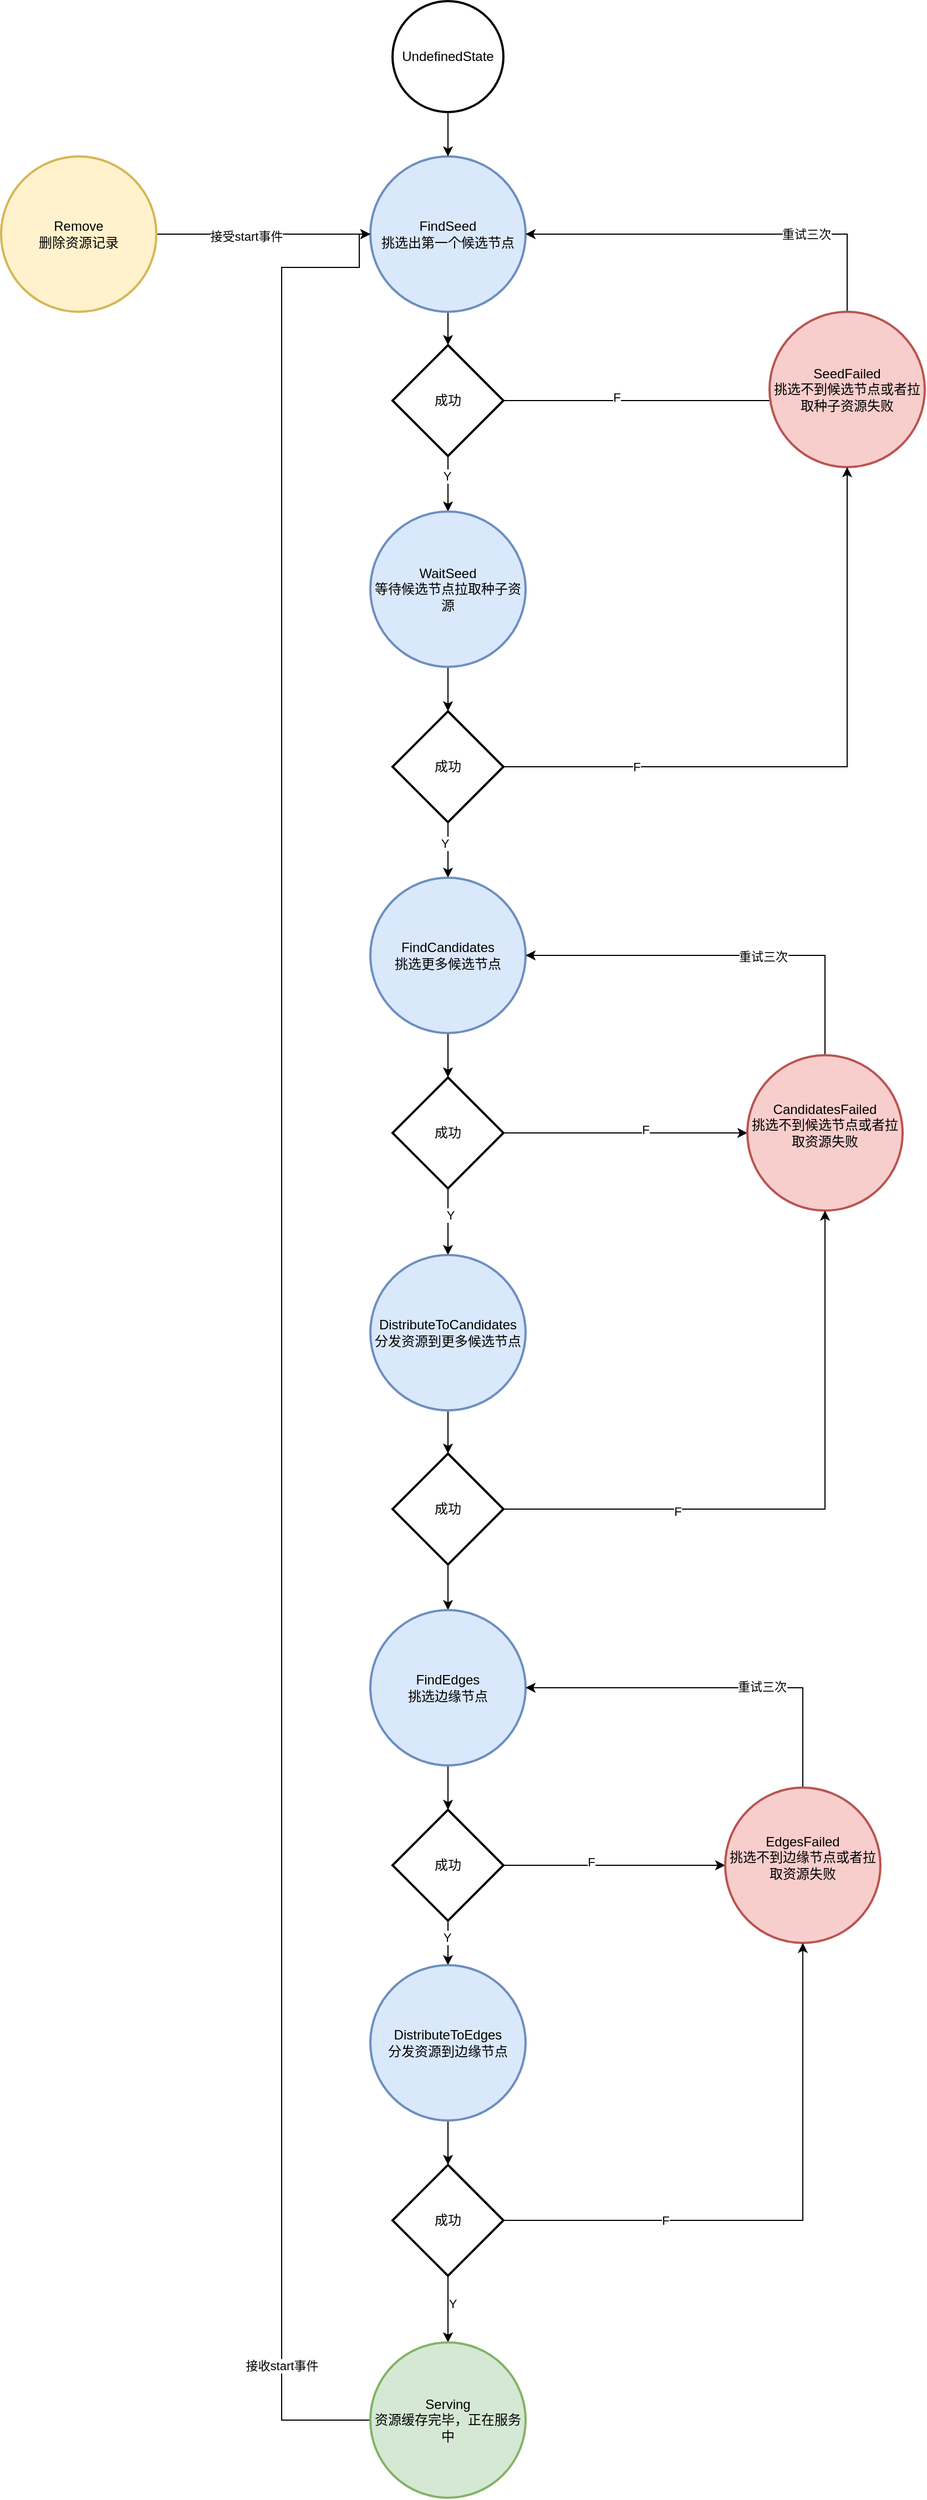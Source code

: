 <mxfile version="21.1.1" type="github">
  <diagram name="第 1 页" id="QHH_X7q2ztNWC-sLg0Y3">
    <mxGraphModel dx="2120" dy="1902" grid="1" gridSize="10" guides="1" tooltips="1" connect="1" arrows="1" fold="1" page="1" pageScale="1" pageWidth="827" pageHeight="1169" math="0" shadow="0">
      <root>
        <mxCell id="0" />
        <mxCell id="1" parent="0" />
        <mxCell id="dh0dQZZecO0bPqkRILVr-4" style="edgeStyle=orthogonalEdgeStyle;rounded=0;orthogonalLoop=1;jettySize=auto;html=1;exitX=0.5;exitY=1;exitDx=0;exitDy=0;exitPerimeter=0;entryX=0.5;entryY=0;entryDx=0;entryDy=0;entryPerimeter=0;" edge="1" parent="1" source="S5eZa1ermERS1K-_M2My-1" target="dh0dQZZecO0bPqkRILVr-3">
          <mxGeometry relative="1" as="geometry" />
        </mxCell>
        <mxCell id="S5eZa1ermERS1K-_M2My-1" value="FindSeed&lt;br&gt;挑选出第一个候选节点" style="strokeWidth=2;html=1;shape=mxgraph.flowchart.start_2;whiteSpace=wrap;fillColor=#dae8fc;strokeColor=#6c8ebf;" parent="1" vertex="1">
          <mxGeometry x="-220" y="-100" width="140" height="140" as="geometry" />
        </mxCell>
        <mxCell id="dh0dQZZecO0bPqkRILVr-2" style="edgeStyle=orthogonalEdgeStyle;rounded=0;orthogonalLoop=1;jettySize=auto;html=1;" edge="1" parent="1" source="dh0dQZZecO0bPqkRILVr-1" target="S5eZa1ermERS1K-_M2My-1">
          <mxGeometry relative="1" as="geometry" />
        </mxCell>
        <mxCell id="dh0dQZZecO0bPqkRILVr-1" value="UndefinedState" style="strokeWidth=2;html=1;shape=mxgraph.flowchart.start_2;whiteSpace=wrap;" vertex="1" parent="1">
          <mxGeometry x="-200" y="-240" width="100" height="100" as="geometry" />
        </mxCell>
        <mxCell id="dh0dQZZecO0bPqkRILVr-8" style="edgeStyle=orthogonalEdgeStyle;rounded=0;orthogonalLoop=1;jettySize=auto;html=1;exitX=1;exitY=0.5;exitDx=0;exitDy=0;exitPerimeter=0;entryX=0.071;entryY=0.571;entryDx=0;entryDy=0;entryPerimeter=0;" edge="1" parent="1" source="dh0dQZZecO0bPqkRILVr-3" target="dh0dQZZecO0bPqkRILVr-7">
          <mxGeometry relative="1" as="geometry" />
        </mxCell>
        <mxCell id="dh0dQZZecO0bPqkRILVr-9" value="F" style="edgeLabel;html=1;align=center;verticalAlign=middle;resizable=0;points=[];" vertex="1" connectable="0" parent="dh0dQZZecO0bPqkRILVr-8">
          <mxGeometry x="-0.154" y="3" relative="1" as="geometry">
            <mxPoint x="-4" as="offset" />
          </mxGeometry>
        </mxCell>
        <mxCell id="dh0dQZZecO0bPqkRILVr-13" style="edgeStyle=orthogonalEdgeStyle;rounded=0;orthogonalLoop=1;jettySize=auto;html=1;exitX=0.5;exitY=1;exitDx=0;exitDy=0;exitPerimeter=0;" edge="1" parent="1" source="dh0dQZZecO0bPqkRILVr-3" target="dh0dQZZecO0bPqkRILVr-12">
          <mxGeometry relative="1" as="geometry" />
        </mxCell>
        <mxCell id="dh0dQZZecO0bPqkRILVr-14" value="Y" style="edgeLabel;html=1;align=center;verticalAlign=middle;resizable=0;points=[];" vertex="1" connectable="0" parent="dh0dQZZecO0bPqkRILVr-13">
          <mxGeometry x="-0.3" y="-1" relative="1" as="geometry">
            <mxPoint as="offset" />
          </mxGeometry>
        </mxCell>
        <mxCell id="dh0dQZZecO0bPqkRILVr-3" value="成功" style="strokeWidth=2;html=1;shape=mxgraph.flowchart.decision;whiteSpace=wrap;" vertex="1" parent="1">
          <mxGeometry x="-200" y="70" width="100" height="100" as="geometry" />
        </mxCell>
        <mxCell id="dh0dQZZecO0bPqkRILVr-10" style="edgeStyle=orthogonalEdgeStyle;rounded=0;orthogonalLoop=1;jettySize=auto;html=1;exitX=0.5;exitY=0;exitDx=0;exitDy=0;exitPerimeter=0;entryX=1;entryY=0.5;entryDx=0;entryDy=0;entryPerimeter=0;" edge="1" parent="1" source="dh0dQZZecO0bPqkRILVr-7" target="S5eZa1ermERS1K-_M2My-1">
          <mxGeometry relative="1" as="geometry" />
        </mxCell>
        <mxCell id="dh0dQZZecO0bPqkRILVr-11" value="重试三次" style="edgeLabel;html=1;align=center;verticalAlign=middle;resizable=0;points=[];" vertex="1" connectable="0" parent="dh0dQZZecO0bPqkRILVr-10">
          <mxGeometry x="-0.405" relative="1" as="geometry">
            <mxPoint as="offset" />
          </mxGeometry>
        </mxCell>
        <mxCell id="dh0dQZZecO0bPqkRILVr-7" value="SeedFailed&lt;br&gt;挑选不到候选节点或者拉取种子资源失败" style="strokeWidth=2;html=1;shape=mxgraph.flowchart.start_2;whiteSpace=wrap;fillColor=#f8cecc;strokeColor=#b85450;" vertex="1" parent="1">
          <mxGeometry x="140" y="40" width="140" height="140" as="geometry" />
        </mxCell>
        <mxCell id="dh0dQZZecO0bPqkRILVr-16" style="edgeStyle=orthogonalEdgeStyle;rounded=0;orthogonalLoop=1;jettySize=auto;html=1;exitX=0.5;exitY=1;exitDx=0;exitDy=0;exitPerimeter=0;" edge="1" parent="1" source="dh0dQZZecO0bPqkRILVr-12" target="dh0dQZZecO0bPqkRILVr-15">
          <mxGeometry relative="1" as="geometry" />
        </mxCell>
        <mxCell id="dh0dQZZecO0bPqkRILVr-12" value="WaitSeed&lt;br&gt;等待候选节点拉取种子资源" style="strokeWidth=2;html=1;shape=mxgraph.flowchart.start_2;whiteSpace=wrap;fillColor=#dae8fc;strokeColor=#6c8ebf;" vertex="1" parent="1">
          <mxGeometry x="-220" y="220" width="140" height="140" as="geometry" />
        </mxCell>
        <mxCell id="dh0dQZZecO0bPqkRILVr-17" style="edgeStyle=orthogonalEdgeStyle;rounded=0;orthogonalLoop=1;jettySize=auto;html=1;exitX=1;exitY=0.5;exitDx=0;exitDy=0;exitPerimeter=0;entryX=0.5;entryY=1;entryDx=0;entryDy=0;entryPerimeter=0;" edge="1" parent="1" source="dh0dQZZecO0bPqkRILVr-15" target="dh0dQZZecO0bPqkRILVr-7">
          <mxGeometry relative="1" as="geometry" />
        </mxCell>
        <mxCell id="dh0dQZZecO0bPqkRILVr-18" value="F" style="edgeLabel;html=1;align=center;verticalAlign=middle;resizable=0;points=[];" vertex="1" connectable="0" parent="dh0dQZZecO0bPqkRILVr-17">
          <mxGeometry x="-0.588" relative="1" as="geometry">
            <mxPoint as="offset" />
          </mxGeometry>
        </mxCell>
        <mxCell id="dh0dQZZecO0bPqkRILVr-20" style="edgeStyle=orthogonalEdgeStyle;rounded=0;orthogonalLoop=1;jettySize=auto;html=1;exitX=0.5;exitY=1;exitDx=0;exitDy=0;exitPerimeter=0;" edge="1" parent="1" source="dh0dQZZecO0bPqkRILVr-15" target="dh0dQZZecO0bPqkRILVr-19">
          <mxGeometry relative="1" as="geometry" />
        </mxCell>
        <mxCell id="dh0dQZZecO0bPqkRILVr-21" value="Y" style="edgeLabel;html=1;align=center;verticalAlign=middle;resizable=0;points=[];" vertex="1" connectable="0" parent="dh0dQZZecO0bPqkRILVr-20">
          <mxGeometry x="-0.257" y="-3" relative="1" as="geometry">
            <mxPoint as="offset" />
          </mxGeometry>
        </mxCell>
        <mxCell id="dh0dQZZecO0bPqkRILVr-15" value="成功" style="strokeWidth=2;html=1;shape=mxgraph.flowchart.decision;whiteSpace=wrap;" vertex="1" parent="1">
          <mxGeometry x="-200" y="400" width="100" height="100" as="geometry" />
        </mxCell>
        <mxCell id="dh0dQZZecO0bPqkRILVr-23" style="edgeStyle=orthogonalEdgeStyle;rounded=0;orthogonalLoop=1;jettySize=auto;html=1;exitX=0.5;exitY=1;exitDx=0;exitDy=0;exitPerimeter=0;" edge="1" parent="1" source="dh0dQZZecO0bPqkRILVr-19" target="dh0dQZZecO0bPqkRILVr-22">
          <mxGeometry relative="1" as="geometry" />
        </mxCell>
        <mxCell id="dh0dQZZecO0bPqkRILVr-19" value="FindCandidates&lt;br&gt;挑选更多候选节点" style="strokeWidth=2;html=1;shape=mxgraph.flowchart.start_2;whiteSpace=wrap;fillColor=#dae8fc;strokeColor=#6c8ebf;" vertex="1" parent="1">
          <mxGeometry x="-220" y="550" width="140" height="140" as="geometry" />
        </mxCell>
        <mxCell id="dh0dQZZecO0bPqkRILVr-25" style="edgeStyle=orthogonalEdgeStyle;rounded=0;orthogonalLoop=1;jettySize=auto;html=1;entryX=0;entryY=0.5;entryDx=0;entryDy=0;entryPerimeter=0;" edge="1" parent="1" source="dh0dQZZecO0bPqkRILVr-22" target="dh0dQZZecO0bPqkRILVr-24">
          <mxGeometry relative="1" as="geometry" />
        </mxCell>
        <mxCell id="dh0dQZZecO0bPqkRILVr-26" value="F" style="edgeLabel;html=1;align=center;verticalAlign=middle;resizable=0;points=[];" vertex="1" connectable="0" parent="dh0dQZZecO0bPqkRILVr-25">
          <mxGeometry x="0.162" y="3" relative="1" as="geometry">
            <mxPoint as="offset" />
          </mxGeometry>
        </mxCell>
        <mxCell id="dh0dQZZecO0bPqkRILVr-30" style="edgeStyle=orthogonalEdgeStyle;rounded=0;orthogonalLoop=1;jettySize=auto;html=1;exitX=0.5;exitY=1;exitDx=0;exitDy=0;exitPerimeter=0;" edge="1" parent="1" source="dh0dQZZecO0bPqkRILVr-22" target="dh0dQZZecO0bPqkRILVr-29">
          <mxGeometry relative="1" as="geometry" />
        </mxCell>
        <mxCell id="dh0dQZZecO0bPqkRILVr-31" value="Y" style="edgeLabel;html=1;align=center;verticalAlign=middle;resizable=0;points=[];" vertex="1" connectable="0" parent="dh0dQZZecO0bPqkRILVr-30">
          <mxGeometry x="-0.22" y="2" relative="1" as="geometry">
            <mxPoint as="offset" />
          </mxGeometry>
        </mxCell>
        <mxCell id="dh0dQZZecO0bPqkRILVr-22" value="成功" style="strokeWidth=2;html=1;shape=mxgraph.flowchart.decision;whiteSpace=wrap;" vertex="1" parent="1">
          <mxGeometry x="-200" y="730" width="100" height="100" as="geometry" />
        </mxCell>
        <mxCell id="dh0dQZZecO0bPqkRILVr-27" style="edgeStyle=orthogonalEdgeStyle;rounded=0;orthogonalLoop=1;jettySize=auto;html=1;exitX=0.5;exitY=0;exitDx=0;exitDy=0;exitPerimeter=0;entryX=1;entryY=0.5;entryDx=0;entryDy=0;entryPerimeter=0;" edge="1" parent="1" source="dh0dQZZecO0bPqkRILVr-24" target="dh0dQZZecO0bPqkRILVr-19">
          <mxGeometry relative="1" as="geometry" />
        </mxCell>
        <mxCell id="dh0dQZZecO0bPqkRILVr-28" value="重试三次" style="edgeLabel;html=1;align=center;verticalAlign=middle;resizable=0;points=[];" vertex="1" connectable="0" parent="dh0dQZZecO0bPqkRILVr-27">
          <mxGeometry x="-0.187" y="1" relative="1" as="geometry">
            <mxPoint as="offset" />
          </mxGeometry>
        </mxCell>
        <mxCell id="dh0dQZZecO0bPqkRILVr-24" value="CandidatesFailed&lt;br&gt;&lt;div&gt;挑选不到候选节点或者拉取资源失败&lt;/div&gt;&lt;div&gt;&lt;br&gt;&lt;/div&gt;" style="strokeWidth=2;html=1;shape=mxgraph.flowchart.start_2;whiteSpace=wrap;fillColor=#f8cecc;strokeColor=#b85450;" vertex="1" parent="1">
          <mxGeometry x="120" y="710" width="140" height="140" as="geometry" />
        </mxCell>
        <mxCell id="dh0dQZZecO0bPqkRILVr-33" style="edgeStyle=orthogonalEdgeStyle;rounded=0;orthogonalLoop=1;jettySize=auto;html=1;exitX=0.5;exitY=1;exitDx=0;exitDy=0;exitPerimeter=0;" edge="1" parent="1" source="dh0dQZZecO0bPqkRILVr-29" target="dh0dQZZecO0bPqkRILVr-32">
          <mxGeometry relative="1" as="geometry" />
        </mxCell>
        <mxCell id="dh0dQZZecO0bPqkRILVr-29" value="DistributeToCandidates&lt;br&gt;分发资源到更多候选节点" style="strokeWidth=2;html=1;shape=mxgraph.flowchart.start_2;whiteSpace=wrap;fillColor=#dae8fc;strokeColor=#6c8ebf;" vertex="1" parent="1">
          <mxGeometry x="-220" y="890" width="140" height="140" as="geometry" />
        </mxCell>
        <mxCell id="dh0dQZZecO0bPqkRILVr-34" style="edgeStyle=orthogonalEdgeStyle;rounded=0;orthogonalLoop=1;jettySize=auto;html=1;exitX=1;exitY=0.5;exitDx=0;exitDy=0;exitPerimeter=0;entryX=0.5;entryY=1;entryDx=0;entryDy=0;entryPerimeter=0;" edge="1" parent="1" source="dh0dQZZecO0bPqkRILVr-32" target="dh0dQZZecO0bPqkRILVr-24">
          <mxGeometry relative="1" as="geometry" />
        </mxCell>
        <mxCell id="dh0dQZZecO0bPqkRILVr-35" value="F" style="edgeLabel;html=1;align=center;verticalAlign=middle;resizable=0;points=[];" vertex="1" connectable="0" parent="dh0dQZZecO0bPqkRILVr-34">
          <mxGeometry x="-0.438" y="-2" relative="1" as="geometry">
            <mxPoint as="offset" />
          </mxGeometry>
        </mxCell>
        <mxCell id="dh0dQZZecO0bPqkRILVr-37" style="edgeStyle=orthogonalEdgeStyle;rounded=0;orthogonalLoop=1;jettySize=auto;html=1;exitX=0.5;exitY=1;exitDx=0;exitDy=0;exitPerimeter=0;" edge="1" parent="1" source="dh0dQZZecO0bPqkRILVr-32" target="dh0dQZZecO0bPqkRILVr-36">
          <mxGeometry relative="1" as="geometry" />
        </mxCell>
        <mxCell id="dh0dQZZecO0bPqkRILVr-32" value="成功" style="strokeWidth=2;html=1;shape=mxgraph.flowchart.decision;whiteSpace=wrap;" vertex="1" parent="1">
          <mxGeometry x="-200" y="1069" width="100" height="100" as="geometry" />
        </mxCell>
        <mxCell id="dh0dQZZecO0bPqkRILVr-39" style="edgeStyle=orthogonalEdgeStyle;rounded=0;orthogonalLoop=1;jettySize=auto;html=1;exitX=0.5;exitY=1;exitDx=0;exitDy=0;exitPerimeter=0;" edge="1" parent="1" source="dh0dQZZecO0bPqkRILVr-36" target="dh0dQZZecO0bPqkRILVr-38">
          <mxGeometry relative="1" as="geometry" />
        </mxCell>
        <mxCell id="dh0dQZZecO0bPqkRILVr-36" value="FindEdges&lt;br&gt;挑选边缘节点" style="strokeWidth=2;html=1;shape=mxgraph.flowchart.start_2;whiteSpace=wrap;fillColor=#dae8fc;strokeColor=#6c8ebf;" vertex="1" parent="1">
          <mxGeometry x="-220" y="1210" width="140" height="140" as="geometry" />
        </mxCell>
        <mxCell id="dh0dQZZecO0bPqkRILVr-41" style="edgeStyle=orthogonalEdgeStyle;rounded=0;orthogonalLoop=1;jettySize=auto;html=1;exitX=1;exitY=0.5;exitDx=0;exitDy=0;exitPerimeter=0;" edge="1" parent="1" source="dh0dQZZecO0bPqkRILVr-38" target="dh0dQZZecO0bPqkRILVr-40">
          <mxGeometry relative="1" as="geometry" />
        </mxCell>
        <mxCell id="dh0dQZZecO0bPqkRILVr-44" value="F" style="edgeLabel;html=1;align=center;verticalAlign=middle;resizable=0;points=[];" vertex="1" connectable="0" parent="dh0dQZZecO0bPqkRILVr-41">
          <mxGeometry x="-0.208" y="3" relative="1" as="geometry">
            <mxPoint as="offset" />
          </mxGeometry>
        </mxCell>
        <mxCell id="dh0dQZZecO0bPqkRILVr-46" style="edgeStyle=orthogonalEdgeStyle;rounded=0;orthogonalLoop=1;jettySize=auto;html=1;exitX=0.5;exitY=1;exitDx=0;exitDy=0;exitPerimeter=0;" edge="1" parent="1" source="dh0dQZZecO0bPqkRILVr-38" target="dh0dQZZecO0bPqkRILVr-45">
          <mxGeometry relative="1" as="geometry" />
        </mxCell>
        <mxCell id="dh0dQZZecO0bPqkRILVr-47" value="Y" style="edgeLabel;html=1;align=center;verticalAlign=middle;resizable=0;points=[];" vertex="1" connectable="0" parent="dh0dQZZecO0bPqkRILVr-46">
          <mxGeometry x="-0.267" y="-1" relative="1" as="geometry">
            <mxPoint as="offset" />
          </mxGeometry>
        </mxCell>
        <mxCell id="dh0dQZZecO0bPqkRILVr-38" value="成功" style="strokeWidth=2;html=1;shape=mxgraph.flowchart.decision;whiteSpace=wrap;" vertex="1" parent="1">
          <mxGeometry x="-200" y="1390" width="100" height="100" as="geometry" />
        </mxCell>
        <mxCell id="dh0dQZZecO0bPqkRILVr-42" style="edgeStyle=orthogonalEdgeStyle;rounded=0;orthogonalLoop=1;jettySize=auto;html=1;exitX=0.5;exitY=0;exitDx=0;exitDy=0;exitPerimeter=0;entryX=1;entryY=0.5;entryDx=0;entryDy=0;entryPerimeter=0;" edge="1" parent="1" source="dh0dQZZecO0bPqkRILVr-40" target="dh0dQZZecO0bPqkRILVr-36">
          <mxGeometry relative="1" as="geometry" />
        </mxCell>
        <mxCell id="dh0dQZZecO0bPqkRILVr-43" value="重试三次" style="edgeLabel;html=1;align=center;verticalAlign=middle;resizable=0;points=[];" vertex="1" connectable="0" parent="dh0dQZZecO0bPqkRILVr-42">
          <mxGeometry x="-0.251" y="-1" relative="1" as="geometry">
            <mxPoint as="offset" />
          </mxGeometry>
        </mxCell>
        <mxCell id="dh0dQZZecO0bPqkRILVr-40" value="EdgesFailed&lt;br&gt;&lt;div&gt;挑选不到边缘节点或者拉取资源失败&lt;/div&gt;&lt;div&gt;&lt;br&gt;&lt;/div&gt;" style="strokeWidth=2;html=1;shape=mxgraph.flowchart.start_2;whiteSpace=wrap;fillColor=#f8cecc;strokeColor=#b85450;" vertex="1" parent="1">
          <mxGeometry x="100" y="1370" width="140" height="140" as="geometry" />
        </mxCell>
        <mxCell id="dh0dQZZecO0bPqkRILVr-49" style="edgeStyle=orthogonalEdgeStyle;rounded=0;orthogonalLoop=1;jettySize=auto;html=1;exitX=0.5;exitY=1;exitDx=0;exitDy=0;exitPerimeter=0;" edge="1" parent="1" source="dh0dQZZecO0bPqkRILVr-45" target="dh0dQZZecO0bPqkRILVr-48">
          <mxGeometry relative="1" as="geometry" />
        </mxCell>
        <mxCell id="dh0dQZZecO0bPqkRILVr-45" value="DistributeToEdges&lt;br&gt;分发资源到边缘节点" style="strokeWidth=2;html=1;shape=mxgraph.flowchart.start_2;whiteSpace=wrap;fillColor=#dae8fc;strokeColor=#6c8ebf;" vertex="1" parent="1">
          <mxGeometry x="-220" y="1530" width="140" height="140" as="geometry" />
        </mxCell>
        <mxCell id="dh0dQZZecO0bPqkRILVr-50" style="edgeStyle=orthogonalEdgeStyle;rounded=0;orthogonalLoop=1;jettySize=auto;html=1;exitX=1;exitY=0.5;exitDx=0;exitDy=0;exitPerimeter=0;" edge="1" parent="1" source="dh0dQZZecO0bPqkRILVr-48" target="dh0dQZZecO0bPqkRILVr-40">
          <mxGeometry relative="1" as="geometry" />
        </mxCell>
        <mxCell id="dh0dQZZecO0bPqkRILVr-51" value="F" style="edgeLabel;html=1;align=center;verticalAlign=middle;resizable=0;points=[];" vertex="1" connectable="0" parent="dh0dQZZecO0bPqkRILVr-50">
          <mxGeometry x="-0.438" relative="1" as="geometry">
            <mxPoint as="offset" />
          </mxGeometry>
        </mxCell>
        <mxCell id="dh0dQZZecO0bPqkRILVr-53" style="edgeStyle=orthogonalEdgeStyle;rounded=0;orthogonalLoop=1;jettySize=auto;html=1;exitX=0.5;exitY=1;exitDx=0;exitDy=0;exitPerimeter=0;" edge="1" parent="1" source="dh0dQZZecO0bPqkRILVr-48" target="dh0dQZZecO0bPqkRILVr-52">
          <mxGeometry relative="1" as="geometry" />
        </mxCell>
        <mxCell id="dh0dQZZecO0bPqkRILVr-54" value="Y" style="edgeLabel;html=1;align=center;verticalAlign=middle;resizable=0;points=[];" vertex="1" connectable="0" parent="dh0dQZZecO0bPqkRILVr-53">
          <mxGeometry x="-0.165" y="4" relative="1" as="geometry">
            <mxPoint as="offset" />
          </mxGeometry>
        </mxCell>
        <mxCell id="dh0dQZZecO0bPqkRILVr-48" value="成功" style="strokeWidth=2;html=1;shape=mxgraph.flowchart.decision;whiteSpace=wrap;" vertex="1" parent="1">
          <mxGeometry x="-200" y="1710" width="100" height="100" as="geometry" />
        </mxCell>
        <mxCell id="dh0dQZZecO0bPqkRILVr-63" style="edgeStyle=orthogonalEdgeStyle;rounded=0;orthogonalLoop=1;jettySize=auto;html=1;exitX=0;exitY=0.5;exitDx=0;exitDy=0;exitPerimeter=0;entryX=0;entryY=0.5;entryDx=0;entryDy=0;entryPerimeter=0;" edge="1" parent="1" source="dh0dQZZecO0bPqkRILVr-52" target="S5eZa1ermERS1K-_M2My-1">
          <mxGeometry relative="1" as="geometry">
            <Array as="points">
              <mxPoint x="-300" y="1940" />
              <mxPoint x="-300" />
              <mxPoint x="-230" />
              <mxPoint x="-230" y="-30" />
            </Array>
          </mxGeometry>
        </mxCell>
        <mxCell id="dh0dQZZecO0bPqkRILVr-64" value="接收start事件" style="edgeLabel;html=1;align=center;verticalAlign=middle;resizable=0;points=[];" vertex="1" connectable="0" parent="dh0dQZZecO0bPqkRILVr-63">
          <mxGeometry x="-0.892" relative="1" as="geometry">
            <mxPoint y="-14" as="offset" />
          </mxGeometry>
        </mxCell>
        <mxCell id="dh0dQZZecO0bPqkRILVr-52" value="Serving&lt;br&gt;资源缓存完毕，正在服务中" style="strokeWidth=2;html=1;shape=mxgraph.flowchart.start_2;whiteSpace=wrap;fillColor=#d5e8d4;strokeColor=#82b366;" vertex="1" parent="1">
          <mxGeometry x="-220" y="1870" width="140" height="140" as="geometry" />
        </mxCell>
        <mxCell id="dh0dQZZecO0bPqkRILVr-60" style="edgeStyle=orthogonalEdgeStyle;rounded=0;orthogonalLoop=1;jettySize=auto;html=1;exitX=1;exitY=0.5;exitDx=0;exitDy=0;exitPerimeter=0;entryX=0;entryY=0.5;entryDx=0;entryDy=0;entryPerimeter=0;" edge="1" parent="1" source="dh0dQZZecO0bPqkRILVr-59" target="S5eZa1ermERS1K-_M2My-1">
          <mxGeometry relative="1" as="geometry">
            <Array as="points">
              <mxPoint x="-280" y="-30" />
              <mxPoint x="-280" y="-30" />
            </Array>
          </mxGeometry>
        </mxCell>
        <mxCell id="dh0dQZZecO0bPqkRILVr-61" value="接受start事件" style="edgeLabel;html=1;align=center;verticalAlign=middle;resizable=0;points=[];" vertex="1" connectable="0" parent="dh0dQZZecO0bPqkRILVr-60">
          <mxGeometry x="-0.167" y="-2" relative="1" as="geometry">
            <mxPoint as="offset" />
          </mxGeometry>
        </mxCell>
        <mxCell id="dh0dQZZecO0bPqkRILVr-59" value="Remove&lt;br&gt;删除资源记录" style="strokeWidth=2;html=1;shape=mxgraph.flowchart.start_2;whiteSpace=wrap;fillColor=#fff2cc;strokeColor=#d6b656;" vertex="1" parent="1">
          <mxGeometry x="-553" y="-100" width="140" height="140" as="geometry" />
        </mxCell>
      </root>
    </mxGraphModel>
  </diagram>
</mxfile>
